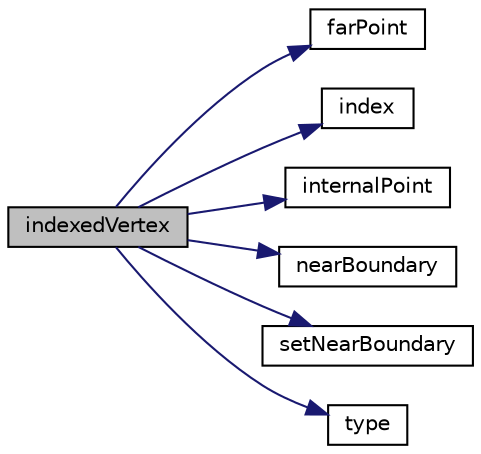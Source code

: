 digraph "indexedVertex"
{
  bgcolor="transparent";
  edge [fontname="Helvetica",fontsize="10",labelfontname="Helvetica",labelfontsize="10"];
  node [fontname="Helvetica",fontsize="10",shape=record];
  rankdir="LR";
  Node1 [label="indexedVertex",height=0.2,width=0.4,color="black", fillcolor="grey75", style="filled", fontcolor="black"];
  Node1 -> Node2 [color="midnightblue",fontsize="10",style="solid",fontname="Helvetica"];
  Node2 [label="farPoint",height=0.2,width=0.4,color="black",URL="$a01078.html#aaaf6908edd554b6f0f9ccea26210857b",tooltip="Is point a far-point. "];
  Node1 -> Node3 [color="midnightblue",fontsize="10",style="solid",fontname="Helvetica"];
  Node3 [label="index",height=0.2,width=0.4,color="black",URL="$a01078.html#a89fe7f275fb7d23cd8d143184ae5721b"];
  Node1 -> Node4 [color="midnightblue",fontsize="10",style="solid",fontname="Helvetica"];
  Node4 [label="internalPoint",height=0.2,width=0.4,color="black",URL="$a01078.html#a07a3851ca7e910c828e5a4aec7d9e7f6",tooltip="Is point internal, i.e. not on boundary. "];
  Node1 -> Node5 [color="midnightblue",fontsize="10",style="solid",fontname="Helvetica"];
  Node5 [label="nearBoundary",height=0.2,width=0.4,color="black",URL="$a01078.html#a57bb4501b296e3349378722b03675e28",tooltip="Is point internal and near the boundary. "];
  Node1 -> Node6 [color="midnightblue",fontsize="10",style="solid",fontname="Helvetica"];
  Node6 [label="setNearBoundary",height=0.2,width=0.4,color="black",URL="$a01078.html#a5eb3b5eb33308e04616f81d04adc60b4",tooltip="Set the point to be near the boundary. "];
  Node1 -> Node7 [color="midnightblue",fontsize="10",style="solid",fontname="Helvetica"];
  Node7 [label="type",height=0.2,width=0.4,color="black",URL="$a01078.html#a0b81c16a9a4584b326d6014d0068b1ee"];
}
